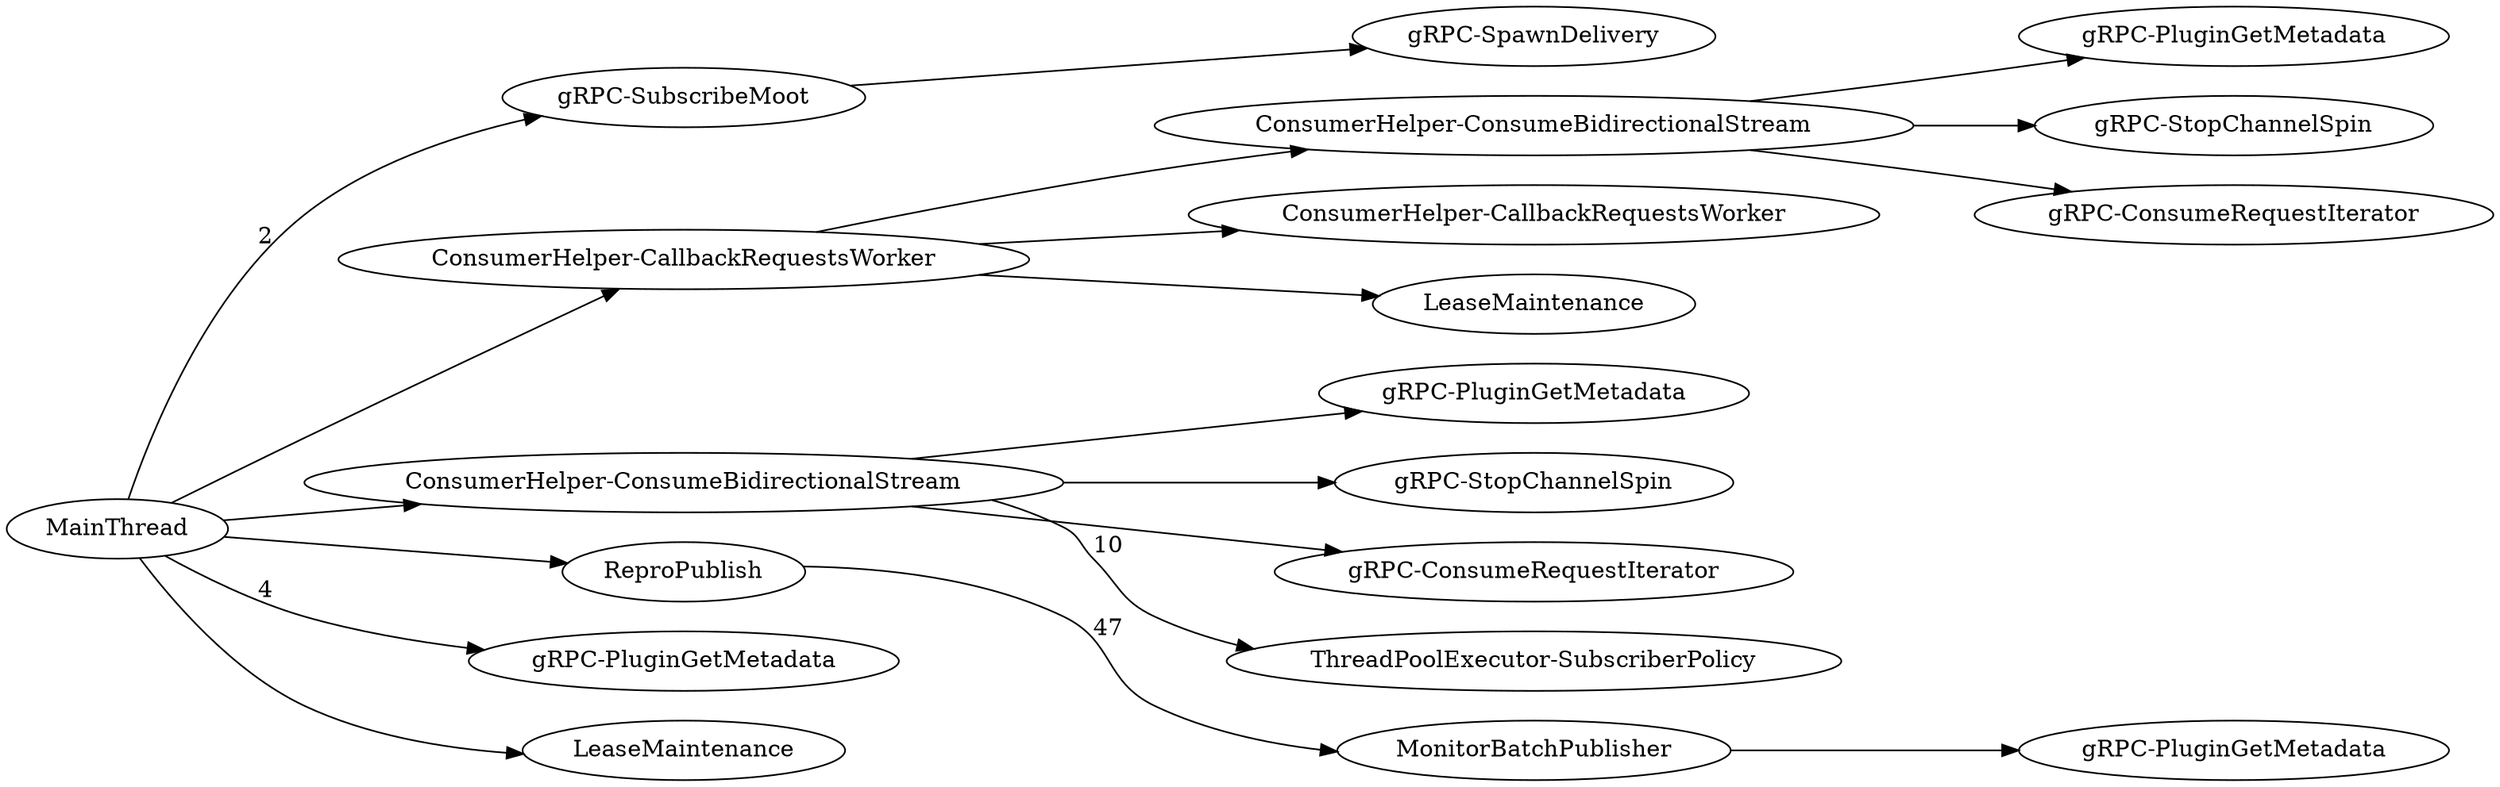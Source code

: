 digraph G {
rankdir=LR;
subgraph  {
subgraph  {
}

"Thread-gRPC-SubscribeMoot" -> "Thread-gRPC-SpawnDelivery";
}

subgraph  {
}

subgraph  {
subgraph  {
}

subgraph  {
subgraph  {
}

subgraph  {
}

subgraph  {
}

"Thread-ConsumerHelper-ConsumeBidirectionalStream+" -> "Thread-gRPC-PluginGetMetadata+++++++++";
"Thread-ConsumerHelper-ConsumeBidirectionalStream+" -> "Thread-gRPC-StopChannelSpin+";
"Thread-ConsumerHelper-ConsumeBidirectionalStream+" -> "Thread-gRPC-ConsumeRequestIterator+";
}

subgraph  {
}

"Thread-ConsumerHelper-CallbackRequestsWorker" -> "Thread-ConsumerHelper-CallbackRequestsWorker+";
"Thread-ConsumerHelper-CallbackRequestsWorker" -> "Thread-ConsumerHelper-ConsumeBidirectionalStream+";
"Thread-ConsumerHelper-CallbackRequestsWorker" -> "Thread-LeaseMaintenance+";
}

subgraph  {
subgraph  {
}

subgraph  {
}

subgraph  {
}

subgraph  {
}

"Thread-ConsumerHelper-ConsumeBidirectionalStream" -> "Thread-gRPC-PluginGetMetadata++";
"Thread-ConsumerHelper-ConsumeBidirectionalStream" -> "Thread-gRPC-StopChannelSpin";
"Thread-ConsumerHelper-ConsumeBidirectionalStream" -> "Thread-gRPC-ConsumeRequestIterator";
"Thread-ConsumerHelper-ConsumeBidirectionalStream" -> "ThreadPoolExecutor-SubscriberPolicy"  [label=10];
}

subgraph  {
}

subgraph  {
subgraph  {
subgraph  {
}

"Thread-MonitorBatchPublisher" -> "Thread-gRPC-PluginGetMetadata+++";
}

"Thread-ReproPublish" -> "Thread-MonitorBatchPublisher"  [label=47];
}

MainThread -> "Thread-gRPC-SubscribeMoot"  [label=2];
MainThread -> "Thread-gRPC-PluginGetMetadata"  [label=4];
MainThread -> "Thread-ConsumerHelper-CallbackRequestsWorker";
MainThread -> "Thread-ConsumerHelper-ConsumeBidirectionalStream";
MainThread -> "Thread-LeaseMaintenance";
MainThread -> "Thread-ReproPublish";
"Thread-gRPC-SubscribeMoot" [label="gRPC-SubscribeMoot"];
"Thread-ConsumerHelper-CallbackRequestsWorker+" [label="ConsumerHelper-CallbackRequestsWorker"];
"Thread-gRPC-PluginGetMetadata+++++++++" [label="gRPC-PluginGetMetadata"];
"Thread-gRPC-PluginGetMetadata+++" [label="gRPC-PluginGetMetadata"];
"Thread-gRPC-SpawnDelivery" [label="gRPC-SpawnDelivery"];
"Thread-gRPC-ConsumeRequestIterator+" [label="gRPC-ConsumeRequestIterator"];
"Thread-LeaseMaintenance" [label=LeaseMaintenance];
"Thread-MonitorBatchPublisher" [label=MonitorBatchPublisher];
"Thread-gRPC-PluginGetMetadata++" [label="gRPC-PluginGetMetadata"];
"Thread-ReproPublish" [label=ReproPublish];
"Thread-LeaseMaintenance+" [label=LeaseMaintenance];
"Thread-gRPC-StopChannelSpin" [label="gRPC-StopChannelSpin"];
"Thread-ConsumerHelper-CallbackRequestsWorker" [label="ConsumerHelper-CallbackRequestsWorker"];
"Thread-gRPC-PluginGetMetadata" [label="gRPC-PluginGetMetadata"];
"Thread-ConsumerHelper-ConsumeBidirectionalStream+" [label="ConsumerHelper-ConsumeBidirectionalStream"];
"Thread-gRPC-ConsumeRequestIterator" [label="gRPC-ConsumeRequestIterator"];
"Thread-ConsumerHelper-ConsumeBidirectionalStream" [label="ConsumerHelper-ConsumeBidirectionalStream"];
"Thread-gRPC-StopChannelSpin+" [label="gRPC-StopChannelSpin"];
}
